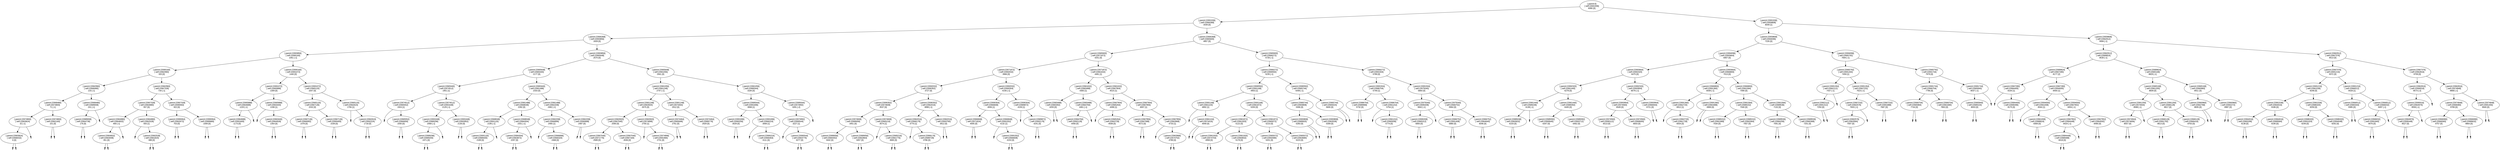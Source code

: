 digraph BST {
    node [fontname="Arial"];
    "[ parent:0]
[ self:22691936]
6080 [0]" -> "[ parent:22691936]
[ self:22666368]
3439 [0]";
    "[ parent:0]
[ self:22691936]
6080 [0]" -> "[ parent:22691936]
[ self:22659808]
8049 [1]";
    "[ parent:22691936]
[ self:22666368]
3439 [0]" -> "[ parent:22666368]
[ self:22693856]
1828 [0]";
    "[ parent:22691936]
[ self:22666368]
3439 [0]" -> "[ parent:22666368]
[ self:22665600]
4857 [0]";
    "[ parent:22666368]
[ self:22693856]
1828 [0]" -> "[ parent:22693856]
[ self:22690160]
1061 [-1]";
    "[ parent:22666368]
[ self:22693856]
1828 [0]" -> "[ parent:22693856]
[ self:22665648]
2570 [0]";
    "[ parent:22693856]
[ self:22690160]
1061 [-1]" -> "[ parent:22690160]
[ self:22662960]
320 [0]";
    "[ parent:22693856]
[ self:22690160]
1061 [-1]" -> "[ parent:22690160]
[ self:22691072]
1440 [0]";
    "[ parent:22690160]
[ self:22662960]
320 [0]" -> "[ parent:22662960]
[ self:22668480]
133 [-1]";
    "[ parent:22690160]
[ self:22662960]
320 [0]" -> "[ parent:22662960]
[ self:22667328]
734 [-1]";
    "[ parent:22662960]
[ self:22668480]
133 [-1]" -> "[ parent:22668480]
[ self:22674800]
71 [-1]";
    "[ parent:22662960]
[ self:22668480]
133 [-1]" -> "[ parent:22668480]
[ self:22689008]
241 [-1]";
    "[ parent:22668480]
[ self:22674800]
71 [-1]" -> "[ parent:22674800]
[ self:22663824]
32 [-1]";
    "[ parent:22668480]
[ self:22674800]
71 [-1]" -> "[ parent:22674800]
[ self:22662160]
101 [0]";
    "[ parent:22674800]
[ self:22663824]
32 [-1]" -> "[ parent:22663824]
[ self:22668432]
6 [0]";
    null71812319 [shape=point];
    "[ parent:22674800]
[ self:22663824]
32 [-1]" -> "null71812319"
    null71812320 [shape=point];
    "[ parent:22663824]
[ self:22668432]
6 [0]" -> "null71812320"
    null71812321 [shape=point];
    "[ parent:22663824]
[ self:22668432]
6 [0]" -> "null71812321"
    null71812322 [shape=point];
    "[ parent:22674800]
[ self:22662160]
101 [0]" -> "null71812322"
    null71812323 [shape=point];
    "[ parent:22674800]
[ self:22662160]
101 [0]" -> "null71812323"
    "[ parent:22668480]
[ self:22689008]
241 [-1]" -> "[ parent:22689008]
[ self:22664736]
176 [0]";
    null71812324 [shape=point];
    "[ parent:22668480]
[ self:22689008]
241 [-1]" -> "null71812324"
    null71812325 [shape=point];
    "[ parent:22689008]
[ self:22664736]
176 [0]" -> "null71812325"
    null71812326 [shape=point];
    "[ parent:22689008]
[ self:22664736]
176 [0]" -> "null71812326"
    "[ parent:22662960]
[ self:22667328]
734 [-1]" -> "[ parent:22667328]
[ self:22664880]
557 [0]";
    "[ parent:22662960]
[ self:22667328]
734 [-1]" -> "[ parent:22667328]
[ self:22690064]
922 [0]";
    "[ parent:22667328]
[ self:22664880]
557 [0]" -> "[ parent:22664880]
[ self:22664832]
469 [-1]";
    "[ parent:22667328]
[ self:22664880]
557 [0]" -> "[ parent:22664880]
[ self:22662528]
593 [1]";
    "[ parent:22664880]
[ self:22664832]
469 [-1]" -> "[ parent:22664832]
[ self:22663008]
351 [0]";
    null71812327 [shape=point];
    "[ parent:22664880]
[ self:22664832]
469 [-1]" -> "null71812327"
    null71812328 [shape=point];
    "[ parent:22664832]
[ self:22663008]
351 [0]" -> "null71812328"
    null71812329 [shape=point];
    "[ parent:22664832]
[ self:22663008]
351 [0]" -> "null71812329"
    null71812330 [shape=point];
    "[ parent:22664880]
[ self:22662528]
593 [1]" -> "null71812330"
    "[ parent:22664880]
[ self:22662528]
593 [1]" -> "[ parent:22662528]
[ self:22661824]
688 [0]";
    null71812331 [shape=point];
    "[ parent:22662528]
[ self:22661824]
688 [0]" -> "null71812331"
    null71812332 [shape=point];
    "[ parent:22662528]
[ self:22661824]
688 [0]" -> "null71812332"
    "[ parent:22667328]
[ self:22690064]
922 [0]" -> "[ parent:22690064]
[ self:22662672]
753 [0]";
    "[ parent:22667328]
[ self:22690064]
922 [0]" -> "[ parent:22690064]
[ self:22689680]
1009 [0]";
    null71812333 [shape=point];
    "[ parent:22690064]
[ self:22662672]
753 [0]" -> "null71812333"
    null71812334 [shape=point];
    "[ parent:22690064]
[ self:22662672]
753 [0]" -> "null71812334"
    null71812335 [shape=point];
    "[ parent:22690064]
[ self:22689680]
1009 [0]" -> "null71812335"
    null71812336 [shape=point];
    "[ parent:22690064]
[ self:22689680]
1009 [0]" -> "null71812336"
    "[ parent:22690160]
[ self:22691072]
1440 [0]" -> "[ parent:22691072]
[ self:22665888]
1309 [0]";
    "[ parent:22690160]
[ self:22691072]
1440 [0]" -> "[ parent:22691072]
[ self:22665120]
1647 [0]";
    "[ parent:22691072]
[ self:22665888]
1309 [0]" -> "[ parent:22665888]
[ self:22664688]
1220 [-1]";
    "[ parent:22691072]
[ self:22665888]
1309 [0]" -> "[ parent:22665888]
[ self:22663440]
1338 [1]";
    "[ parent:22665888]
[ self:22664688]
1220 [-1]" -> "[ parent:22664688]
[ self:22691600]
1173 [0]";
    null71812337 [shape=point];
    "[ parent:22665888]
[ self:22664688]
1220 [-1]" -> "null71812337"
    null71812338 [shape=point];
    "[ parent:22664688]
[ self:22691600]
1173 [0]" -> "null71812338"
    null71812339 [shape=point];
    "[ parent:22664688]
[ self:22691600]
1173 [0]" -> "null71812339"
    null71812340 [shape=point];
    "[ parent:22665888]
[ self:22663440]
1338 [1]" -> "null71812340"
    "[ parent:22665888]
[ self:22663440]
1338 [1]" -> "[ parent:22663440]
[ self:22664928]
1354 [0]";
    null71812341 [shape=point];
    "[ parent:22663440]
[ self:22664928]
1354 [0]" -> "null71812341"
    null71812342 [shape=point];
    "[ parent:22663440]
[ self:22664928]
1354 [0]" -> "null71812342"
    "[ parent:22691072]
[ self:22665120]
1647 [0]" -> "[ parent:22665120]
[ self:22667136]
1532 [0]";
    "[ parent:22691072]
[ self:22665120]
1647 [0]" -> "[ parent:22665120]
[ self:22662624]
1706 [1]";
    "[ parent:22665120]
[ self:22667136]
1532 [0]" -> "[ parent:22667136]
[ self:22666992]
1478 [0]";
    "[ parent:22665120]
[ self:22667136]
1532 [0]" -> "[ parent:22667136]
[ self:22690400]
1539 [0]";
    null71812343 [shape=point];
    "[ parent:22667136]
[ self:22666992]
1478 [0]" -> "null71812343"
    null71812344 [shape=point];
    "[ parent:22667136]
[ self:22666992]
1478 [0]" -> "null71812344"
    null71812345 [shape=point];
    "[ parent:22667136]
[ self:22690400]
1539 [0]" -> "null71812345"
    null71812346 [shape=point];
    "[ parent:22667136]
[ self:22690400]
1539 [0]" -> "null71812346"
    null71812347 [shape=point];
    "[ parent:22665120]
[ self:22662624]
1706 [1]" -> "null71812347"
    "[ parent:22665120]
[ self:22662624]
1706 [1]" -> "[ parent:22662624]
[ self:22692224]
1718 [0]";
    null71812348 [shape=point];
    "[ parent:22662624]
[ self:22692224]
1718 [0]" -> "null71812348"
    null71812349 [shape=point];
    "[ parent:22662624]
[ self:22692224]
1718 [0]" -> "null71812349"
    "[ parent:22693856]
[ self:22665648]
2570 [0]" -> "[ parent:22665648]
[ self:22683440]
2177 [0]";
    "[ parent:22693856]
[ self:22665648]
2570 [0]" -> "[ parent:22665648]
[ self:22661056]
2941 [0]";
    "[ parent:22665648]
[ self:22683440]
2177 [0]" -> "[ parent:22683440]
[ self:22674512]
1951 [1]";
    "[ parent:22665648]
[ self:22683440]
2177 [0]" -> "[ parent:22683440]
[ self:22661488]
2333 [0]";
    "[ parent:22683440]
[ self:22674512]
1951 [1]" -> "[ parent:22674512]
[ self:22665552]
1924 [1]";
    "[ parent:22683440]
[ self:22674512]
1951 [1]" -> "[ parent:22674512]
[ self:22691648]
2129 [-1]";
    null71812350 [shape=point];
    "[ parent:22674512]
[ self:22665552]
1924 [1]" -> "null71812350"
    "[ parent:22674512]
[ self:22665552]
1924 [1]" -> "[ parent:22665552]
[ self:22666656]
1930 [0]";
    null71812351 [shape=point];
    "[ parent:22665552]
[ self:22666656]
1930 [0]" -> "null71812351"
    null71812352 [shape=point];
    "[ parent:22665552]
[ self:22666656]
1930 [0]" -> "null71812352"
    "[ parent:22674512]
[ self:22691648]
2129 [-1]" -> "[ parent:22691648]
[ self:22689296]
2068 [-1]";
    "[ parent:22674512]
[ self:22691648]
2129 [-1]" -> "[ parent:22691648]
[ self:22693952]
2130 [0]";
    "[ parent:22691648]
[ self:22689296]
2068 [-1]" -> "[ parent:22689296]
[ self:22689200]
1971 [0]";
    null71812353 [shape=point];
    "[ parent:22691648]
[ self:22689296]
2068 [-1]" -> "null71812353"
    null71812354 [shape=point];
    "[ parent:22689296]
[ self:22689200]
1971 [0]" -> "null71812354"
    null71812355 [shape=point];
    "[ parent:22689296]
[ self:22689200]
1971 [0]" -> "null71812355"
    null71812356 [shape=point];
    "[ parent:22691648]
[ self:22693952]
2130 [0]" -> "null71812356"
    null71812357 [shape=point];
    "[ parent:22691648]
[ self:22693952]
2130 [0]" -> "null71812357"
    "[ parent:22683440]
[ self:22661488]
2333 [0]" -> "[ parent:22661488]
[ self:22668048]
2282 [0]";
    "[ parent:22683440]
[ self:22661488]
2333 [0]" -> "[ parent:22661488]
[ self:22662208]
2482 [-1]";
    "[ parent:22661488]
[ self:22668048]
2282 [0]" -> "[ parent:22668048]
[ self:22691120]
2195 [-1]";
    "[ parent:22661488]
[ self:22668048]
2282 [0]" -> "[ parent:22668048]
[ self:22684304]
2331 [-1]";
    "[ parent:22668048]
[ self:22691120]
2195 [-1]" -> "[ parent:22691120]
[ self:22689440]
2189 [0]";
    null71812358 [shape=point];
    "[ parent:22668048]
[ self:22691120]
2195 [-1]" -> "null71812358"
    null71812359 [shape=point];
    "[ parent:22691120]
[ self:22689440]
2189 [0]" -> "null71812359"
    null71812360 [shape=point];
    "[ parent:22691120]
[ self:22689440]
2189 [0]" -> "null71812360"
    "[ parent:22668048]
[ self:22684304]
2331 [-1]" -> "[ parent:22684304]
[ self:22663872]
2297 [0]";
    null71812361 [shape=point];
    "[ parent:22668048]
[ self:22684304]
2331 [-1]" -> "null71812361"
    null71812362 [shape=point];
    "[ parent:22684304]
[ self:22663872]
2297 [0]" -> "null71812362"
    null71812363 [shape=point];
    "[ parent:22684304]
[ self:22663872]
2297 [0]" -> "null71812363"
    "[ parent:22661488]
[ self:22662208]
2482 [-1]" -> "[ parent:22662208]
[ self:22666896]
2465 [1]";
    "[ parent:22661488]
[ self:22662208]
2482 [-1]" -> "[ parent:22662208]
[ self:22690688]
2487 [0]";
    null71812364 [shape=point];
    "[ parent:22662208]
[ self:22666896]
2465 [1]" -> "null71812364"
    "[ parent:22662208]
[ self:22666896]
2465 [1]" -> "[ parent:22666896]
[ self:22666320]
2468 [0]";
    null71812365 [shape=point];
    "[ parent:22666896]
[ self:22666320]
2468 [0]" -> "null71812365"
    null71812366 [shape=point];
    "[ parent:22666896]
[ self:22666320]
2468 [0]" -> "null71812366"
    null71812367 [shape=point];
    "[ parent:22662208]
[ self:22690688]
2487 [0]" -> "null71812367"
    null71812368 [shape=point];
    "[ parent:22662208]
[ self:22690688]
2487 [0]" -> "null71812368"
    "[ parent:22665648]
[ self:22661056]
2941 [0]" -> "[ parent:22661056]
[ self:22661248]
2747 [-1]";
    "[ parent:22665648]
[ self:22661056]
2941 [0]" -> "[ parent:22661056]
[ self:22689344]
3184 [0]";
    "[ parent:22661056]
[ self:22661248]
2747 [-1]" -> "[ parent:22661248]
[ self:22663920]
2675 [0]";
    "[ parent:22661056]
[ self:22661248]
2747 [-1]" -> "[ parent:22661248]
[ self:22674464]
2912 [0]";
    "[ parent:22661248]
[ self:22663920]
2675 [0]" -> "[ parent:22663920]
[ self:22667040]
2590 [0]";
    "[ parent:22661248]
[ self:22663920]
2675 [0]" -> "[ parent:22663920]
[ self:22674896]
2700 [1]";
    "[ parent:22663920]
[ self:22667040]
2590 [0]" -> "[ parent:22667040]
[ self:22671776]
2589 [0]";
    "[ parent:22663920]
[ self:22667040]
2590 [0]" -> "[ parent:22667040]
[ self:22667184]
2636 [0]";
    null71812369 [shape=point];
    "[ parent:22667040]
[ self:22671776]
2589 [0]" -> "null71812369"
    null71812370 [shape=point];
    "[ parent:22667040]
[ self:22671776]
2589 [0]" -> "null71812370"
    null71812371 [shape=point];
    "[ parent:22667040]
[ self:22667184]
2636 [0]" -> "null71812371"
    null71812372 [shape=point];
    "[ parent:22667040]
[ self:22667184]
2636 [0]" -> "null71812372"
    null71812373 [shape=point];
    "[ parent:22663920]
[ self:22674896]
2700 [1]" -> "null71812373"
    "[ parent:22663920]
[ self:22674896]
2700 [1]" -> "[ parent:22674896]
[ self:22691984]
2731 [0]";
    null71812374 [shape=point];
    "[ parent:22674896]
[ self:22691984]
2731 [0]" -> "null71812374"
    null71812375 [shape=point];
    "[ parent:22674896]
[ self:22691984]
2731 [0]" -> "null71812375"
    "[ parent:22661248]
[ self:22674464]
2912 [0]" -> "[ parent:22674464]
[ self:22665696]
2761 [0]";
    "[ parent:22661248]
[ self:22674464]
2912 [0]" -> "[ parent:22674464]
[ self:22689776]
2929 [0]";
    null71812376 [shape=point];
    "[ parent:22674464]
[ self:22665696]
2761 [0]" -> "null71812376"
    null71812377 [shape=point];
    "[ parent:22674464]
[ self:22665696]
2761 [0]" -> "null71812377"
    null71812378 [shape=point];
    "[ parent:22674464]
[ self:22689776]
2929 [0]" -> "null71812378"
    null71812379 [shape=point];
    "[ parent:22674464]
[ self:22689776]
2929 [0]" -> "null71812379"
    "[ parent:22661056]
[ self:22689344]
3184 [0]" -> "[ parent:22689344]
[ self:22691696]
3068 [1]";
    "[ parent:22661056]
[ self:22689344]
3184 [0]" -> "[ parent:22689344]
[ self:22674992]
3281 [-2]";
    "[ parent:22689344]
[ self:22691696]
3068 [1]" -> "[ parent:22691696]
[ self:22690256]
3029 [0]";
    "[ parent:22689344]
[ self:22691696]
3068 [1]" -> "[ parent:22691696]
[ self:22666224]
3069 [1]";
    null71812380 [shape=point];
    "[ parent:22691696]
[ self:22690256]
3029 [0]" -> "null71812380"
    null71812381 [shape=point];
    "[ parent:22691696]
[ self:22690256]
3029 [0]" -> "null71812381"
    null71812382 [shape=point];
    "[ parent:22691696]
[ self:22666224]
3069 [1]" -> "null71812382"
    "[ parent:22691696]
[ self:22666224]
3069 [1]" -> "[ parent:22666224]
[ self:22666464]
3111 [0]";
    null71812383 [shape=point];
    "[ parent:22666224]
[ self:22666464]
3111 [0]" -> "null71812383"
    null71812384 [shape=point];
    "[ parent:22666224]
[ self:22666464]
3111 [0]" -> "null71812384"
    "[ parent:22689344]
[ self:22674992]
3281 [-2]" -> "[ parent:22674992]
[ self:22690544]
3227 [1]";
    null71812385 [shape=point];
    "[ parent:22689344]
[ self:22674992]
3281 [-2]" -> "null71812385"
    null71812386 [shape=point];
    "[ parent:22674992]
[ self:22690544]
3227 [1]" -> "null71812386"
    "[ parent:22674992]
[ self:22690544]
3227 [1]" -> "[ parent:22690544]
[ self:22663776]
3277 [0]";
    null71812387 [shape=point];
    "[ parent:22690544]
[ self:22663776]
3277 [0]" -> "null71812387"
    null71812388 [shape=point];
    "[ parent:22690544]
[ self:22663776]
3277 [0]" -> "null71812388"
    "[ parent:22666368]
[ self:22665600]
4857 [0]" -> "[ parent:22665600]
[ self:22671872]
4251 [0]";
    "[ parent:22666368]
[ self:22665600]
4857 [0]" -> "[ parent:22665600]
[ self:22666272]
5726 [-1]";
    "[ parent:22665600]
[ self:22671872]
4251 [0]" -> "[ parent:22671872]
[ self:22692032]
3966 [0]";
    "[ parent:22665600]
[ self:22671872]
4251 [0]" -> "[ parent:22671872]
[ self:22661632]
4481 [1]";
    "[ parent:22671872]
[ self:22692032]
3966 [0]" -> "[ parent:22692032]
[ self:22690352]
3727 [0]";
    "[ parent:22671872]
[ self:22692032]
3966 [0]" -> "[ parent:22692032]
[ self:22690304]
4156 [-1]";
    "[ parent:22692032]
[ self:22690352]
3727 [0]" -> "[ parent:22690352]
[ self:22674608]
3537 [0]";
    "[ parent:22692032]
[ self:22690352]
3727 [0]" -> "[ parent:22690352]
[ self:22662016]
3898 [-1]";
    "[ parent:22690352]
[ self:22674608]
3537 [0]" -> "[ parent:22674608]
[ self:22689056]
3451 [0]";
    "[ parent:22690352]
[ self:22674608]
3537 [0]" -> "[ parent:22674608]
[ self:22665216]
3574 [1]";
    "[ parent:22674608]
[ self:22689056]
3451 [0]" -> "[ parent:22689056]
[ self:22684352]
3442 [0]";
    "[ parent:22674608]
[ self:22689056]
3451 [0]" -> "[ parent:22689056]
[ self:22662864]
3457 [0]";
    null71812389 [shape=point];
    "[ parent:22689056]
[ self:22684352]
3442 [0]" -> "null71812389"
    null71812390 [shape=point];
    "[ parent:22689056]
[ self:22684352]
3442 [0]" -> "null71812390"
    null71812391 [shape=point];
    "[ parent:22689056]
[ self:22662864]
3457 [0]" -> "null71812391"
    null71812392 [shape=point];
    "[ parent:22689056]
[ self:22662864]
3457 [0]" -> "null71812392"
    null71812393 [shape=point];
    "[ parent:22674608]
[ self:22665216]
3574 [1]" -> "null71812393"
    "[ parent:22674608]
[ self:22665216]
3574 [1]" -> "[ parent:22665216]
[ self:22661776]
3665 [0]";
    null71812394 [shape=point];
    "[ parent:22665216]
[ self:22661776]
3665 [0]" -> "null71812394"
    null71812395 [shape=point];
    "[ parent:22665216]
[ self:22661776]
3665 [0]" -> "null71812395"
    "[ parent:22690352]
[ self:22662016]
3898 [-1]" -> "[ parent:22662016]
[ self:22666176]
3770 [1]";
    "[ parent:22690352]
[ self:22662016]
3898 [-1]" -> "[ parent:22662016]
[ self:22693760]
3912 [0]";
    null71812396 [shape=point];
    "[ parent:22662016]
[ self:22666176]
3770 [1]" -> "null71812396"
    "[ parent:22662016]
[ self:22666176]
3770 [1]" -> "[ parent:22666176]
[ self:22689728]
3786 [0]";
    null71812397 [shape=point];
    "[ parent:22666176]
[ self:22689728]
3786 [0]" -> "null71812397"
    null71812398 [shape=point];
    "[ parent:22666176]
[ self:22689728]
3786 [0]" -> "null71812398"
    null71812399 [shape=point];
    "[ parent:22662016]
[ self:22693760]
3912 [0]" -> "null71812399"
    null71812400 [shape=point];
    "[ parent:22662016]
[ self:22693760]
3912 [0]" -> "null71812400"
    "[ parent:22692032]
[ self:22690304]
4156 [-1]" -> "[ parent:22690304]
[ self:22666848]
4006 [1]";
    "[ parent:22692032]
[ self:22690304]
4156 [-1]" -> "[ parent:22690304]
[ self:22689872]
4159 [1]";
    "[ parent:22690304]
[ self:22666848]
4006 [1]" -> "[ parent:22666848]
[ self:22671824]
4005 [0]";
    "[ parent:22690304]
[ self:22666848]
4006 [1]" -> "[ parent:22666848]
[ self:22691552]
4132 [1]";
    null71812401 [shape=point];
    "[ parent:22666848]
[ self:22671824]
4005 [0]" -> "null71812401"
    null71812402 [shape=point];
    "[ parent:22666848]
[ self:22671824]
4005 [0]" -> "null71812402"
    null71812403 [shape=point];
    "[ parent:22666848]
[ self:22691552]
4132 [1]" -> "null71812403"
    "[ parent:22666848]
[ self:22691552]
4132 [1]" -> "[ parent:22691552]
[ self:22666608]
4153 [0]";
    null71812404 [shape=point];
    "[ parent:22691552]
[ self:22666608]
4153 [0]" -> "null71812404"
    null71812405 [shape=point];
    "[ parent:22691552]
[ self:22666608]
4153 [0]" -> "null71812405"
    null71812406 [shape=point];
    "[ parent:22690304]
[ self:22689872]
4159 [1]" -> "null71812406"
    "[ parent:22690304]
[ self:22689872]
4159 [1]" -> "[ parent:22689872]
[ self:22692176]
4241 [0]";
    null71812407 [shape=point];
    "[ parent:22689872]
[ self:22692176]
4241 [0]" -> "null71812407"
    null71812408 [shape=point];
    "[ parent:22689872]
[ self:22692176]
4241 [0]" -> "null71812408"
    "[ parent:22671872]
[ self:22661632]
4481 [1]" -> "[ parent:22661632]
[ self:22683488]
4383 [1]";
    "[ parent:22671872]
[ self:22661632]
4481 [1]" -> "[ parent:22661632]
[ self:22667904]
4515 [1]";
    "[ parent:22661632]
[ self:22683488]
4383 [1]" -> "[ parent:22683488]
[ self:22683392]
4293 [0]";
    "[ parent:22661632]
[ self:22683488]
4383 [1]" -> "[ parent:22683488]
[ self:22664784]
4461 [-1]";
    null71812409 [shape=point];
    "[ parent:22683488]
[ self:22683392]
4293 [0]" -> "null71812409"
    null71812410 [shape=point];
    "[ parent:22683488]
[ self:22683392]
4293 [0]" -> "null71812410"
    "[ parent:22683488]
[ self:22664784]
4461 [-1]" -> "[ parent:22664784]
[ self:22692128]
4456 [0]";
    null71812411 [shape=point];
    "[ parent:22683488]
[ self:22664784]
4461 [-1]" -> "null71812411"
    null71812412 [shape=point];
    "[ parent:22664784]
[ self:22692128]
4456 [0]" -> "null71812412"
    null71812413 [shape=point];
    "[ parent:22664784]
[ self:22692128]
4456 [0]" -> "null71812413"
    "[ parent:22661632]
[ self:22667904]
4515 [1]" -> "[ parent:22667904]
[ self:22665264]
4498 [1]";
    "[ parent:22661632]
[ self:22667904]
4515 [1]" -> "[ parent:22667904]
[ self:22667856]
4697 [1]";
    null71812414 [shape=point];
    "[ parent:22667904]
[ self:22665264]
4498 [1]" -> "null71812414"
    "[ parent:22667904]
[ self:22665264]
4498 [1]" -> "[ parent:22665264]
[ self:22663728]
4508 [0]";
    null71812415 [shape=point];
    "[ parent:22665264]
[ self:22663728]
4508 [0]" -> "null71812415"
    null71812416 [shape=point];
    "[ parent:22665264]
[ self:22663728]
4508 [0]" -> "null71812416"
    "[ parent:22667904]
[ self:22667856]
4697 [1]" -> "[ parent:22667856]
[ self:22667088]
4572 [0]";
    "[ parent:22667904]
[ self:22667856]
4697 [1]" -> "[ parent:22667856]
[ self:22663968]
4733 [1]";
    null71812417 [shape=point];
    "[ parent:22667856]
[ self:22667088]
4572 [0]" -> "null71812417"
    null71812418 [shape=point];
    "[ parent:22667856]
[ self:22667088]
4572 [0]" -> "null71812418"
    null71812419 [shape=point];
    "[ parent:22667856]
[ self:22663968]
4733 [1]" -> "null71812419"
    "[ parent:22667856]
[ self:22663968]
4733 [1]" -> "[ parent:22663968]
[ self:22674752]
4789 [0]";
    null71812420 [shape=point];
    "[ parent:22663968]
[ self:22674752]
4789 [0]" -> "null71812420"
    null71812421 [shape=point];
    "[ parent:22663968]
[ self:22674752]
4789 [0]" -> "null71812421"
    "[ parent:22665600]
[ self:22666272]
5726 [-1]" -> "[ parent:22666272]
[ self:22690592]
5235 [-1]";
    "[ parent:22665600]
[ self:22666272]
5726 [-1]" -> "[ parent:22666272]
[ self:22691504]
5789 [0]";
    "[ parent:22666272]
[ self:22690592]
5235 [-1]" -> "[ parent:22690592]
[ self:22691168]
4953 [1]";
    "[ parent:22666272]
[ self:22690592]
5235 [-1]" -> "[ parent:22690592]
[ self:22665744]
5448 [-1]";
    "[ parent:22690592]
[ self:22691168]
4953 [1]" -> "[ parent:22691168]
[ self:22661104]
4892 [1]";
    "[ parent:22690592]
[ self:22691168]
4953 [1]" -> "[ parent:22691168]
[ self:22661872]
5200 [0]";
    null71812422 [shape=point];
    "[ parent:22691168]
[ self:22661104]
4892 [1]" -> "null71812422"
    "[ parent:22691168]
[ self:22661104]
4892 [1]" -> "[ parent:22661104]
[ self:22674416]
4949 [0]";
    null71812423 [shape=point];
    "[ parent:22661104]
[ self:22674416]
4949 [0]" -> "null71812423"
    null71812424 [shape=point];
    "[ parent:22661104]
[ self:22674416]
4949 [0]" -> "null71812424"
    "[ parent:22691168]
[ self:22661872]
5200 [0]" -> "[ parent:22661872]
[ self:22661920]
5122 [0]";
    "[ parent:22691168]
[ self:22661872]
5200 [0]" -> "[ parent:22661872]
[ self:22665072]
5210 [0]";
    "[ parent:22661872]
[ self:22661920]
5122 [0]" -> "[ parent:22661920]
[ self:22674704]
4958 [0]";
    "[ parent:22661872]
[ self:22661920]
5122 [0]" -> "[ parent:22661920]
[ self:22660832]
5178 [0]";
    null71812425 [shape=point];
    "[ parent:22661920]
[ self:22674704]
4958 [0]" -> "null71812425"
    null71812426 [shape=point];
    "[ parent:22661920]
[ self:22674704]
4958 [0]" -> "null71812426"
    null71812427 [shape=point];
    "[ parent:22661920]
[ self:22660832]
5178 [0]" -> "null71812427"
    null71812428 [shape=point];
    "[ parent:22661920]
[ self:22660832]
5178 [0]" -> "null71812428"
    "[ parent:22661872]
[ self:22665072]
5210 [0]" -> "[ parent:22665072]
[ self:22692080]
5201 [0]";
    "[ parent:22661872]
[ self:22665072]
5210 [0]" -> "[ parent:22665072]
[ self:22663680]
5223 [0]";
    null71812429 [shape=point];
    "[ parent:22665072]
[ self:22692080]
5201 [0]" -> "null71812429"
    null71812430 [shape=point];
    "[ parent:22665072]
[ self:22692080]
5201 [0]" -> "null71812430"
    null71812431 [shape=point];
    "[ parent:22665072]
[ self:22663680]
5223 [0]" -> "null71812431"
    null71812432 [shape=point];
    "[ parent:22665072]
[ self:22663680]
5223 [0]" -> "null71812432"
    "[ parent:22690592]
[ self:22665744]
5448 [-1]" -> "[ parent:22665744]
[ self:22693808]
5306 [0]";
    "[ parent:22690592]
[ self:22665744]
5448 [-1]" -> "[ parent:22665744]
[ self:22665024]
5600 [0]";
    "[ parent:22665744]
[ self:22693808]
5306 [0]" -> "[ parent:22693808]
[ self:22689920]
5283 [0]";
    "[ parent:22665744]
[ self:22693808]
5306 [0]" -> "[ parent:22693808]
[ self:22663536]
5309 [0]";
    null71812433 [shape=point];
    "[ parent:22693808]
[ self:22689920]
5283 [0]" -> "null71812433"
    null71812434 [shape=point];
    "[ parent:22693808]
[ self:22689920]
5283 [0]" -> "null71812434"
    null71812435 [shape=point];
    "[ parent:22693808]
[ self:22663536]
5309 [0]" -> "null71812435"
    null71812436 [shape=point];
    "[ parent:22693808]
[ self:22663536]
5309 [0]" -> "null71812436"
    null71812437 [shape=point];
    "[ parent:22665744]
[ self:22665024]
5600 [0]" -> "null71812437"
    null71812438 [shape=point];
    "[ parent:22665744]
[ self:22665024]
5600 [0]" -> "null71812438"
    "[ parent:22666272]
[ self:22691504]
5789 [0]" -> "[ parent:22691504]
[ self:22686704]
5749 [1]";
    "[ parent:22666272]
[ self:22691504]
5789 [0]" -> "[ parent:22691504]
[ self:22675040]
5864 [0]";
    "[ parent:22691504]
[ self:22686704]
5749 [1]" -> "[ parent:22686704]
[ self:22689968]
5732 [0]";
    "[ parent:22691504]
[ self:22686704]
5749 [1]" -> "[ parent:22686704]
[ self:22661152]
5754 [1]";
    null71812439 [shape=point];
    "[ parent:22686704]
[ self:22689968]
5732 [0]" -> "null71812439"
    null71812440 [shape=point];
    "[ parent:22686704]
[ self:22689968]
5732 [0]" -> "null71812440"
    null71812441 [shape=point];
    "[ parent:22686704]
[ self:22661152]
5754 [1]" -> "null71812441"
    "[ parent:22686704]
[ self:22661152]
5754 [1]" -> "[ parent:22661152]
[ self:22665936]
5774 [0]";
    null71812442 [shape=point];
    "[ parent:22661152]
[ self:22665936]
5774 [0]" -> "null71812442"
    null71812443 [shape=point];
    "[ parent:22661152]
[ self:22665936]
5774 [0]" -> "null71812443"
    "[ parent:22691504]
[ self:22675040]
5864 [0]" -> "[ parent:22675040]
[ self:22690208]
5842 [-1]";
    "[ parent:22691504]
[ self:22675040]
5864 [0]" -> "[ parent:22675040]
[ self:22666752]
5964 [0]";
    "[ parent:22675040]
[ self:22690208]
5842 [-1]" -> "[ parent:22690208]
[ self:22665312]
5800 [0]";
    null71812444 [shape=point];
    "[ parent:22675040]
[ self:22690208]
5842 [-1]" -> "null71812444"
    null71812445 [shape=point];
    "[ parent:22690208]
[ self:22665312]
5800 [0]" -> "null71812445"
    null71812446 [shape=point];
    "[ parent:22690208]
[ self:22665312]
5800 [0]" -> "null71812446"
    "[ parent:22675040]
[ self:22666752]
5964 [0]" -> "[ parent:22666752]
[ self:22691408]
5880 [0]";
    "[ parent:22675040]
[ self:22666752]
5964 [0]" -> "[ parent:22666752]
[ self:22664640]
6046 [0]";
    null71812447 [shape=point];
    "[ parent:22666752]
[ self:22691408]
5880 [0]" -> "null71812447"
    null71812448 [shape=point];
    "[ parent:22666752]
[ self:22691408]
5880 [0]" -> "null71812448"
    null71812449 [shape=point];
    "[ parent:22666752]
[ self:22664640]
6046 [0]" -> "null71812449"
    null71812450 [shape=point];
    "[ parent:22666752]
[ self:22664640]
6046 [0]" -> "null71812450"
    "[ parent:22691936]
[ self:22659808]
8049 [1]" -> "[ parent:22659808]
[ self:22694096]
7226 [0]";
    "[ parent:22691936]
[ self:22659808]
8049 [1]" -> "[ parent:22659808]
[ self:22662912]
9084 [-1]";
    "[ parent:22659808]
[ self:22694096]
7226 [0]" -> "[ parent:22694096]
[ self:22693664]
6907 [0]";
    "[ parent:22659808]
[ self:22694096]
7226 [0]" -> "[ parent:22694096]
[ self:22665792]
7694 [-1]";
    "[ parent:22694096]
[ self:22693664]
6907 [0]" -> "[ parent:22693664]
[ self:22692320]
6475 [0]";
    "[ parent:22694096]
[ self:22693664]
6907 [0]" -> "[ parent:22693664]
[ self:22666800]
7013 [0]";
    "[ parent:22693664]
[ self:22692320]
6475 [0]" -> "[ parent:22692320]
[ self:22661440]
6278 [0]";
    "[ parent:22693664]
[ self:22692320]
6475 [0]" -> "[ parent:22692320]
[ self:22693904]
6679 [-1]";
    "[ parent:22692320]
[ self:22661440]
6278 [0]" -> "[ parent:22661440]
[ self:22689248]
6138 [-1]";
    "[ parent:22692320]
[ self:22661440]
6278 [0]" -> "[ parent:22661440]
[ self:22689392]
6445 [0]";
    "[ parent:22661440]
[ self:22689248]
6138 [-1]" -> "[ parent:22689248]
[ self:22663632]
6103 [0]";
    null71812451 [shape=point];
    "[ parent:22661440]
[ self:22689248]
6138 [-1]" -> "null71812451"
    null71812452 [shape=point];
    "[ parent:22689248]
[ self:22663632]
6103 [0]" -> "null71812452"
    null71812453 [shape=point];
    "[ parent:22689248]
[ self:22663632]
6103 [0]" -> "null71812453"
    "[ parent:22661440]
[ self:22689392]
6445 [0]" -> "[ parent:22689392]
[ self:22690640]
6347 [0]";
    "[ parent:22661440]
[ self:22689392]
6445 [0]" -> "[ parent:22689392]
[ self:22693712]
6462 [0]";
    null71812454 [shape=point];
    "[ parent:22689392]
[ self:22690640]
6347 [0]" -> "null71812454"
    null71812455 [shape=point];
    "[ parent:22689392]
[ self:22690640]
6347 [0]" -> "null71812455"
    null71812456 [shape=point];
    "[ parent:22689392]
[ self:22693712]
6462 [0]" -> "null71812456"
    null71812457 [shape=point];
    "[ parent:22689392]
[ self:22693712]
6462 [0]" -> "null71812457"
    "[ parent:22692320]
[ self:22693904]
6679 [-1]" -> "[ parent:22693904]
[ self:22674560]
6549 [0]";
    "[ parent:22692320]
[ self:22693904]
6679 [-1]" -> "[ parent:22693904]
[ self:22666944]
6721 [0]";
    "[ parent:22693904]
[ self:22674560]
6549 [0]" -> "[ parent:22674560]
[ self:22690112]
6513 [0]";
    "[ parent:22693904]
[ self:22674560]
6549 [0]" -> "[ parent:22674560]
[ self:22668000]
6603 [0]";
    null71812458 [shape=point];
    "[ parent:22674560]
[ self:22690112]
6513 [0]" -> "null71812458"
    null71812459 [shape=point];
    "[ parent:22674560]
[ self:22690112]
6513 [0]" -> "null71812459"
    null71812460 [shape=point];
    "[ parent:22674560]
[ self:22668000]
6603 [0]" -> "null71812460"
    null71812461 [shape=point];
    "[ parent:22674560]
[ self:22668000]
6603 [0]" -> "null71812461"
    null71812462 [shape=point];
    "[ parent:22693904]
[ self:22666944]
6721 [0]" -> "null71812462"
    null71812463 [shape=point];
    "[ parent:22693904]
[ self:22666944]
6721 [0]" -> "null71812463"
    "[ parent:22693664]
[ self:22666800]
7013 [0]" -> "[ parent:22666800]
[ self:22691360]
6939 [-1]";
    "[ parent:22693664]
[ self:22666800]
7013 [0]" -> "[ parent:22666800]
[ self:22661584]
7090 [0]";
    "[ parent:22666800]
[ self:22691360]
6939 [-1]" -> "[ parent:22691360]
[ self:22662720]
6912 [1]";
    "[ parent:22666800]
[ self:22691360]
6939 [-1]" -> "[ parent:22691360]
[ self:22663488]
6969 [0]";
    null71812464 [shape=point];
    "[ parent:22691360]
[ self:22662720]
6912 [1]" -> "null71812464"
    "[ parent:22691360]
[ self:22662720]
6912 [1]" -> "[ parent:22662720]
[ self:22661728]
6934 [0]";
    null71812465 [shape=point];
    "[ parent:22662720]
[ self:22661728]
6934 [0]" -> "null71812465"
    null71812466 [shape=point];
    "[ parent:22662720]
[ self:22661728]
6934 [0]" -> "null71812466"
    null71812467 [shape=point];
    "[ parent:22691360]
[ self:22663488]
6969 [0]" -> "null71812467"
    null71812468 [shape=point];
    "[ parent:22691360]
[ self:22663488]
6969 [0]" -> "null71812468"
    "[ parent:22666800]
[ self:22661584]
7090 [0]" -> "[ parent:22661584]
[ self:22689152]
7040 [0]";
    "[ parent:22666800]
[ self:22661584]
7090 [0]" -> "[ parent:22661584]
[ self:22689536]
7132 [0]";
    "[ parent:22661584]
[ self:22689152]
7040 [0]" -> "[ parent:22689152]
[ self:22661968]
7034 [0]";
    "[ parent:22661584]
[ self:22689152]
7040 [0]" -> "[ parent:22689152]
[ self:22662064]
7057 [0]";
    null71812469 [shape=point];
    "[ parent:22689152]
[ self:22661968]
7034 [0]" -> "null71812469"
    null71812470 [shape=point];
    "[ parent:22689152]
[ self:22661968]
7034 [0]" -> "null71812470"
    null71812471 [shape=point];
    "[ parent:22689152]
[ self:22662064]
7057 [0]" -> "null71812471"
    null71812472 [shape=point];
    "[ parent:22689152]
[ self:22662064]
7057 [0]" -> "null71812472"
    "[ parent:22661584]
[ self:22689536]
7132 [0]" -> "[ parent:22689536]
[ self:22684256]
7091 [0]";
    "[ parent:22661584]
[ self:22689536]
7132 [0]" -> "[ parent:22689536]
[ self:22660368]
7201 [0]";
    null71812473 [shape=point];
    "[ parent:22689536]
[ self:22684256]
7091 [0]" -> "null71812473"
    null71812474 [shape=point];
    "[ parent:22689536]
[ self:22684256]
7091 [0]" -> "null71812474"
    null71812475 [shape=point];
    "[ parent:22689536]
[ self:22660368]
7201 [0]" -> "null71812475"
    null71812476 [shape=point];
    "[ parent:22689536]
[ self:22660368]
7201 [0]" -> "null71812476"
    "[ parent:22694096]
[ self:22665792]
7694 [-1]" -> "[ parent:22665792]
[ self:22691264]
7459 [1]";
    "[ parent:22694096]
[ self:22665792]
7694 [-1]" -> "[ parent:22665792]
[ self:22691744]
7979 [0]";
    "[ parent:22665792]
[ self:22691264]
7459 [1]" -> "[ parent:22691264]
[ self:22662112]
7437 [-1]";
    "[ parent:22665792]
[ self:22691264]
7459 [1]" -> "[ parent:22691264]
[ self:22667232]
7623 [-1]";
    "[ parent:22691264]
[ self:22662112]
7437 [-1]" -> "[ parent:22662112]
[ self:22691312]
7250 [0]";
    null71812477 [shape=point];
    "[ parent:22691264]
[ self:22662112]
7437 [-1]" -> "null71812477"
    null71812478 [shape=point];
    "[ parent:22662112]
[ self:22691312]
7250 [0]" -> "null71812478"
    null71812479 [shape=point];
    "[ parent:22662112]
[ self:22691312]
7250 [0]" -> "null71812479"
    "[ parent:22691264]
[ self:22667232]
7623 [-1]" -> "[ parent:22667232]
[ self:22662576]
7603 [-1]";
    "[ parent:22691264]
[ self:22667232]
7623 [-1]" -> "[ parent:22667232]
[ self:22691888]
7687 [0]";
    "[ parent:22667232]
[ self:22662576]
7603 [-1]" -> "[ parent:22662576]
[ self:22663584]
7597 [0]";
    null71812480 [shape=point];
    "[ parent:22667232]
[ self:22662576]
7603 [-1]" -> "null71812480"
    null71812481 [shape=point];
    "[ parent:22662576]
[ self:22663584]
7597 [0]" -> "null71812481"
    null71812482 [shape=point];
    "[ parent:22662576]
[ self:22663584]
7597 [0]" -> "null71812482"
    null71812483 [shape=point];
    "[ parent:22667232]
[ self:22691888]
7687 [0]" -> "null71812483"
    null71812484 [shape=point];
    "[ parent:22667232]
[ self:22691888]
7687 [0]" -> "null71812484"
    "[ parent:22665792]
[ self:22691744]
7979 [0]" -> "[ parent:22691744]
[ self:22666704]
7796 [0]";
    "[ parent:22665792]
[ self:22691744]
7979 [0]" -> "[ parent:22691744]
[ self:22665840]
8037 [-1]";
    "[ parent:22691744]
[ self:22666704]
7796 [0]" -> "[ parent:22666704]
[ self:22665984]
7744 [0]";
    "[ parent:22691744]
[ self:22666704]
7796 [0]" -> "[ parent:22666704]
[ self:22661680]
7863 [0]";
    null71812485 [shape=point];
    "[ parent:22666704]
[ self:22665984]
7744 [0]" -> "null71812485"
    null71812486 [shape=point];
    "[ parent:22666704]
[ self:22665984]
7744 [0]" -> "null71812486"
    null71812487 [shape=point];
    "[ parent:22666704]
[ self:22661680]
7863 [0]" -> "null71812487"
    null71812488 [shape=point];
    "[ parent:22666704]
[ self:22661680]
7863 [0]" -> "null71812488"
    "[ parent:22691744]
[ self:22665840]
8037 [-1]" -> "[ parent:22665840]
[ self:22689104]
8003 [0]";
    null71812489 [shape=point];
    "[ parent:22691744]
[ self:22665840]
8037 [-1]" -> "null71812489"
    null71812490 [shape=point];
    "[ parent:22665840]
[ self:22689104]
8003 [0]" -> "null71812490"
    null71812491 [shape=point];
    "[ parent:22665840]
[ self:22689104]
8003 [0]" -> "null71812491"
    "[ parent:22659808]
[ self:22662912]
9084 [-1]" -> "[ parent:22662912]
[ self:22689824]
8530 [-1]";
    "[ parent:22659808]
[ self:22662912]
9084 [-1]" -> "[ parent:22662912]
[ self:22667376]
9513 [0]";
    "[ parent:22662912]
[ self:22689824]
8530 [-1]" -> "[ parent:22689824]
[ self:22667280]
8177 [2]";
    "[ parent:22662912]
[ self:22689824]
8530 [-1]" -> "[ parent:22689824]
[ self:22665168]
8829 [-1]";
    "[ parent:22689824]
[ self:22667280]
8177 [2]" -> "[ parent:22667280]
[ self:22684400]
8164 [1]";
    "[ parent:22689824]
[ self:22667280]
8177 [2]" -> "[ parent:22667280]
[ self:22694000]
8400 [1]";
    null71812492 [shape=point];
    "[ parent:22667280]
[ self:22684400]
8164 [1]" -> "null71812492"
    "[ parent:22667280]
[ self:22684400]
8164 [1]" -> "[ parent:22684400]
[ self:22690496]
8175 [0]";
    null71812493 [shape=point];
    "[ parent:22684400]
[ self:22690496]
8175 [0]" -> "null71812493"
    null71812494 [shape=point];
    "[ parent:22684400]
[ self:22690496]
8175 [0]" -> "null71812494"
    "[ parent:22667280]
[ self:22694000]
8400 [1]" -> "[ parent:22694000]
[ self:22661008]
8344 [1]";
    "[ parent:22667280]
[ self:22694000]
8400 [1]" -> "[ parent:22694000]
[ self:22667952]
8454 [-1]";
    null71812495 [shape=point];
    "[ parent:22694000]
[ self:22661008]
8344 [1]" -> "null71812495"
    "[ parent:22694000]
[ self:22661008]
8344 [1]" -> "[ parent:22661008]
[ self:22688624]
8369 [0]";
    null71812496 [shape=point];
    "[ parent:22661008]
[ self:22688624]
8369 [0]" -> "null71812496"
    null71812497 [shape=point];
    "[ parent:22661008]
[ self:22688624]
8369 [0]" -> "null71812497"
    "[ parent:22694000]
[ self:22667952]
8454 [-1]" -> "[ parent:22667952]
[ self:22684448]
8424 [-1]";
    "[ parent:22694000]
[ self:22667952]
8454 [-1]" -> "[ parent:22667952]
[ self:22664592]
8490 [0]";
    "[ parent:22667952]
[ self:22684448]
8424 [-1]" -> "[ parent:22684448]
[ self:22689488]
8418 [0]";
    null71812498 [shape=point];
    "[ parent:22667952]
[ self:22684448]
8424 [-1]" -> "null71812498"
    null71812499 [shape=point];
    "[ parent:22684448]
[ self:22689488]
8418 [0]" -> "null71812499"
    null71812500 [shape=point];
    "[ parent:22684448]
[ self:22689488]
8418 [0]" -> "null71812500"
    null71812501 [shape=point];
    "[ parent:22667952]
[ self:22664592]
8490 [0]" -> "null71812501"
    null71812502 [shape=point];
    "[ parent:22667952]
[ self:22664592]
8490 [0]" -> "null71812502"
    "[ parent:22689824]
[ self:22665168]
8829 [-1]" -> "[ parent:22665168]
[ self:22661200]
8609 [0]";
    "[ parent:22689824]
[ self:22665168]
8829 [-1]" -> "[ parent:22665168]
[ self:22660960]
8911 [0]";
    "[ parent:22665168]
[ self:22661200]
8609 [0]" -> "[ parent:22661200]
[ self:22674944]
8588 [-1]";
    "[ parent:22665168]
[ self:22661200]
8609 [0]" -> "[ parent:22661200]
[ self:22666128]
8617 [0]";
    "[ parent:22661200]
[ self:22674944]
8588 [-1]" -> "[ parent:22674944]
[ self:22674656]
8557 [0]";
    null71812503 [shape=point];
    "[ parent:22661200]
[ self:22674944]
8588 [-1]" -> "null71812503"
    null71812504 [shape=point];
    "[ parent:22674944]
[ self:22674656]
8557 [0]" -> "null71812504"
    null71812505 [shape=point];
    "[ parent:22674944]
[ self:22674656]
8557 [0]" -> "null71812505"
    "[ parent:22661200]
[ self:22666128]
8617 [0]" -> "[ parent:22666128]
[ self:22691792]
8613 [0]";
    "[ parent:22661200]
[ self:22666128]
8617 [0]" -> "[ parent:22666128]
[ self:22666416]
8763 [0]";
    null71812506 [shape=point];
    "[ parent:22666128]
[ self:22691792]
8613 [0]" -> "null71812506"
    null71812507 [shape=point];
    "[ parent:22666128]
[ self:22691792]
8613 [0]" -> "null71812507"
    null71812508 [shape=point];
    "[ parent:22666128]
[ self:22666416]
8763 [0]" -> "null71812508"
    null71812509 [shape=point];
    "[ parent:22666128]
[ self:22666416]
8763 [0]" -> "null71812509"
    "[ parent:22665168]
[ self:22660960]
8911 [0]" -> "[ parent:22660960]
[ self:22662768]
8835 [0]";
    "[ parent:22665168]
[ self:22660960]
8911 [0]" -> "[ parent:22660960]
[ self:22692272]
8987 [0]";
    null71812510 [shape=point];
    "[ parent:22660960]
[ self:22662768]
8835 [0]" -> "null71812510"
    null71812511 [shape=point];
    "[ parent:22660960]
[ self:22662768]
8835 [0]" -> "null71812511"
    null71812512 [shape=point];
    "[ parent:22660960]
[ self:22692272]
8987 [0]" -> "null71812512"
    null71812513 [shape=point];
    "[ parent:22660960]
[ self:22692272]
8987 [0]" -> "null71812513"
    "[ parent:22662912]
[ self:22667376]
9513 [0]" -> "[ parent:22667376]
[ self:22691216]
9372 [0]";
    "[ parent:22662912]
[ self:22667376]
9513 [0]" -> "[ parent:22667376]
[ self:22662816]
9709 [0]";
    "[ parent:22667376]
[ self:22691216]
9372 [0]" -> "[ parent:22691216]
[ self:22661536]
9248 [0]";
    "[ parent:22667376]
[ self:22691216]
9372 [0]" -> "[ parent:22691216]
[ self:22666512]
9428 [1]";
    "[ parent:22691216]
[ self:22661536]
9248 [0]" -> "[ parent:22661536]
[ self:22664016]
9186 [0]";
    "[ parent:22691216]
[ self:22661536]
9248 [0]" -> "[ parent:22661536]
[ self:22686320]
9259 [0]";
    "[ parent:22661536]
[ self:22664016]
9186 [0]" -> "[ parent:22664016]
[ self:22683296]
9138 [0]";
    "[ parent:22661536]
[ self:22664016]
9186 [0]" -> "[ parent:22664016]
[ self:22689584]
9190 [0]";
    null71812514 [shape=point];
    "[ parent:22664016]
[ self:22683296]
9138 [0]" -> "null71812514"
    null71812515 [shape=point];
    "[ parent:22664016]
[ self:22683296]
9138 [0]" -> "null71812515"
    null71812516 [shape=point];
    "[ parent:22664016]
[ self:22689584]
9190 [0]" -> "null71812516"
    null71812517 [shape=point];
    "[ parent:22664016]
[ self:22689584]
9190 [0]" -> "null71812517"
    "[ parent:22661536]
[ self:22686320]
9259 [0]" -> "[ parent:22686320]
[ self:22691024]
9249 [0]";
    "[ parent:22661536]
[ self:22686320]
9259 [0]" -> "[ parent:22686320]
[ self:22694048]
9292 [0]";
    null71812518 [shape=point];
    "[ parent:22686320]
[ self:22691024]
9249 [0]" -> "null71812518"
    null71812519 [shape=point];
    "[ parent:22686320]
[ self:22691024]
9249 [0]" -> "null71812519"
    null71812520 [shape=point];
    "[ parent:22686320]
[ self:22694048]
9292 [0]" -> "null71812520"
    null71812521 [shape=point];
    "[ parent:22686320]
[ self:22694048]
9292 [0]" -> "null71812521"
    "[ parent:22691216]
[ self:22666512]
9428 [1]" -> "[ parent:22666512]
[ self:22683344]
9385 [0]";
    "[ parent:22691216]
[ self:22666512]
9428 [1]" -> "[ parent:22666512]
[ self:22666032]
9497 [-1]";
    null71812522 [shape=point];
    "[ parent:22666512]
[ self:22683344]
9385 [0]" -> "null71812522"
    null71812523 [shape=point];
    "[ parent:22666512]
[ self:22683344]
9385 [0]" -> "null71812523"
    "[ parent:22666512]
[ self:22666032]
9497 [-1]" -> "[ parent:22666032]
[ self:22691840]
9476 [0]";
    null71812524 [shape=point];
    "[ parent:22666512]
[ self:22666032]
9497 [-1]" -> "null71812524"
    null71812525 [shape=point];
    "[ parent:22666032]
[ self:22691840]
9476 [0]" -> "null71812525"
    null71812526 [shape=point];
    "[ parent:22666032]
[ self:22691840]
9476 [0]" -> "null71812526"
    "[ parent:22667376]
[ self:22662816]
9709 [0]" -> "[ parent:22662816]
[ self:22690016]
9573 [-2]";
    "[ parent:22667376]
[ self:22662816]
9709 [0]" -> "[ parent:22662816]
[ self:22674848]
9868 [-1]";
    "[ parent:22662816]
[ self:22690016]
9573 [-2]" -> "[ parent:22690016]
[ self:22664976]
9558 [-1]";
    null71812527 [shape=point];
    "[ parent:22662816]
[ self:22690016]
9573 [-2]" -> "null71812527"
    "[ parent:22690016]
[ self:22664976]
9558 [-1]" -> "[ parent:22664976]
[ self:22690448]
9527 [0]";
    null71812528 [shape=point];
    "[ parent:22690016]
[ self:22664976]
9558 [-1]" -> "null71812528"
    null71812529 [shape=point];
    "[ parent:22664976]
[ self:22690448]
9527 [0]" -> "null71812529"
    null71812530 [shape=point];
    "[ parent:22664976]
[ self:22690448]
9527 [0]" -> "null71812530"
    "[ parent:22662816]
[ self:22674848]
9868 [-1]" -> "[ parent:22674848]
[ self:22666080]
9789 [0]";
    "[ parent:22662816]
[ self:22674848]
9868 [-1]" -> "[ parent:22674848]
[ self:22691456]
9940 [0]";
    "[ parent:22674848]
[ self:22666080]
9789 [0]" -> "[ parent:22666080]
[ self:22666560]
9757 [0]";
    "[ parent:22674848]
[ self:22666080]
9789 [0]" -> "[ parent:22666080]
[ self:22689632]
9864 [0]";
    null71812531 [shape=point];
    "[ parent:22666080]
[ self:22666560]
9757 [0]" -> "null71812531"
    null71812532 [shape=point];
    "[ parent:22666080]
[ self:22666560]
9757 [0]" -> "null71812532"
    null71812533 [shape=point];
    "[ parent:22666080]
[ self:22689632]
9864 [0]" -> "null71812533"
    null71812534 [shape=point];
    "[ parent:22666080]
[ self:22689632]
9864 [0]" -> "null71812534"
    null71812535 [shape=point];
    "[ parent:22674848]
[ self:22691456]
9940 [0]" -> "null71812535"
    null71812536 [shape=point];
    "[ parent:22674848]
[ self:22691456]
9940 [0]" -> "null71812536"
}
